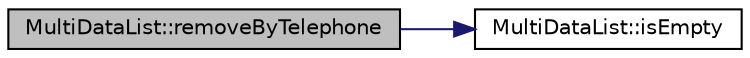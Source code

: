 digraph "MultiDataList::removeByTelephone"
{
 // LATEX_PDF_SIZE
  edge [fontname="Helvetica",fontsize="10",labelfontname="Helvetica",labelfontsize="10"];
  node [fontname="Helvetica",fontsize="10",shape=record];
  rankdir="LR";
  Node1 [label="MultiDataList::removeByTelephone",height=0.2,width=0.4,color="black", fillcolor="grey75", style="filled", fontcolor="black",tooltip=" "];
  Node1 -> Node2 [color="midnightblue",fontsize="10",style="solid",fontname="Helvetica"];
  Node2 [label="MultiDataList::isEmpty",height=0.2,width=0.4,color="black", fillcolor="white", style="filled",URL="$class_multi_data_list.html#a5e041d716d401667978bdc9c5f812349",tooltip=" "];
}
